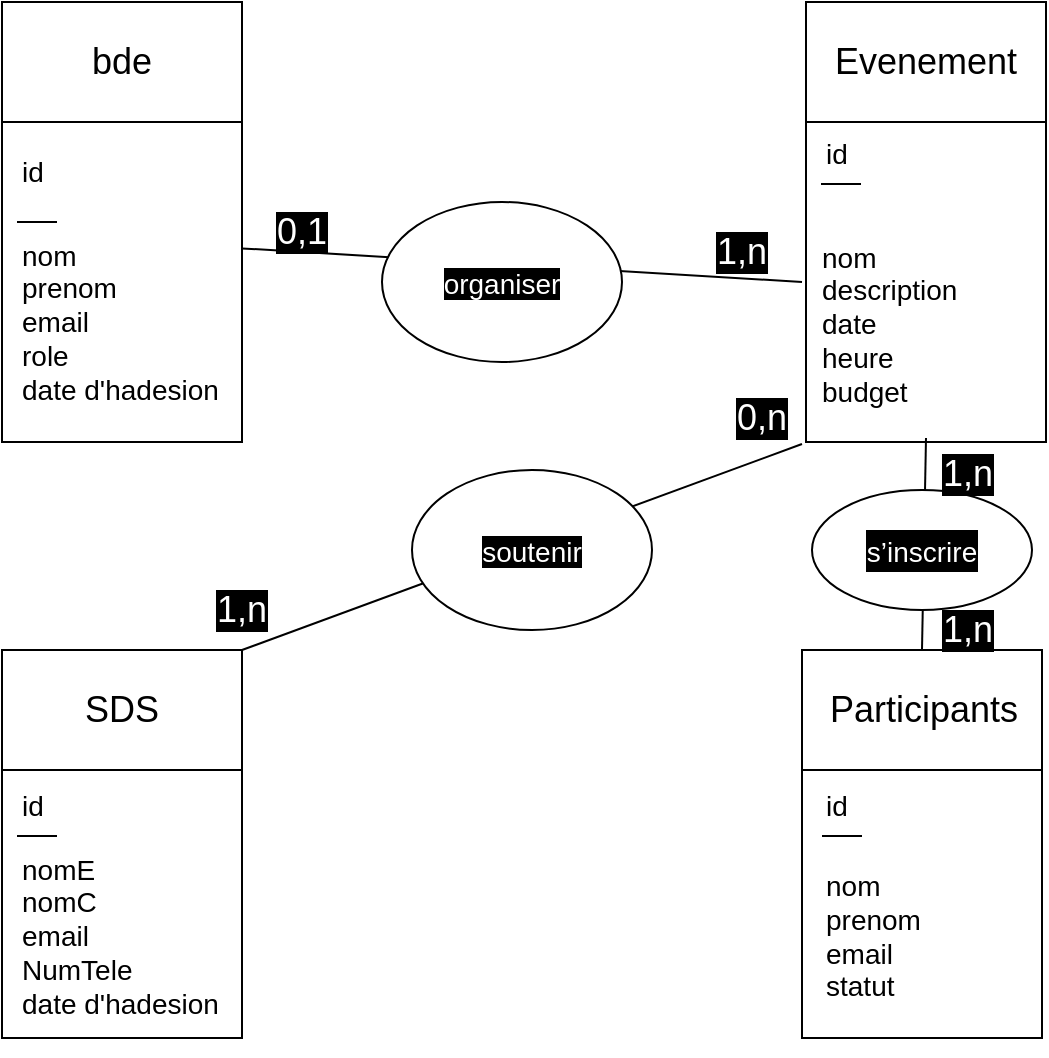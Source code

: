 <mxfile>
    <diagram id="ZIoZo630-lQ3SHKNAP0I" name="Page-1">
        <mxGraphModel dx="1091" dy="836" grid="1" gridSize="10" guides="1" tooltips="1" connect="1" arrows="1" fold="1" page="1" pageScale="1" pageWidth="850" pageHeight="1100" math="0" shadow="0">
            <root>
                <mxCell id="0"/>
                <mxCell id="1" parent="0"/>
                <mxCell id="4" value="" style="whiteSpace=wrap;html=1;" parent="1" vertex="1">
                    <mxGeometry x="160" y="334" width="120" height="194" as="geometry"/>
                </mxCell>
                <mxCell id="5" value="" style="whiteSpace=wrap;html=1;" parent="1" vertex="1">
                    <mxGeometry x="160" y="334" width="120" height="60" as="geometry"/>
                </mxCell>
                <mxCell id="6" value="" style="whiteSpace=wrap;html=1;" parent="1" vertex="1">
                    <mxGeometry x="160" y="10" width="120" height="220" as="geometry"/>
                </mxCell>
                <mxCell id="7" value="" style="whiteSpace=wrap;html=1;" parent="1" vertex="1">
                    <mxGeometry x="160" y="10" width="120" height="60" as="geometry"/>
                </mxCell>
                <mxCell id="8" value="" style="whiteSpace=wrap;html=1;" parent="1" vertex="1">
                    <mxGeometry x="560" y="334" width="120" height="194" as="geometry"/>
                </mxCell>
                <mxCell id="9" value="" style="whiteSpace=wrap;html=1;" parent="1" vertex="1">
                    <mxGeometry x="560" y="334" width="120" height="60" as="geometry"/>
                </mxCell>
                <mxCell id="10" value="" style="whiteSpace=wrap;html=1;" parent="1" vertex="1">
                    <mxGeometry x="562" y="10" width="120" height="220" as="geometry"/>
                </mxCell>
                <mxCell id="11" value="" style="whiteSpace=wrap;html=1;" parent="1" vertex="1">
                    <mxGeometry x="562" y="10" width="120" height="60" as="geometry"/>
                </mxCell>
                <mxCell id="12" value="&lt;font style=&quot;font-size: 18px;&quot;&gt;bde&lt;/font&gt;" style="text;strokeColor=none;align=center;fillColor=none;html=1;verticalAlign=middle;whiteSpace=wrap;rounded=0;" parent="1" vertex="1">
                    <mxGeometry x="190" y="25" width="60" height="30" as="geometry"/>
                </mxCell>
                <mxCell id="13" value="&lt;font style=&quot;font-size: 18px;&quot;&gt;SDS&lt;/font&gt;" style="text;strokeColor=none;align=center;fillColor=none;html=1;verticalAlign=middle;whiteSpace=wrap;rounded=0;" parent="1" vertex="1">
                    <mxGeometry x="190" y="349" width="60" height="30" as="geometry"/>
                </mxCell>
                <mxCell id="14" value="&lt;font style=&quot;font-size: 18px;&quot;&gt;Participants&lt;/font&gt;" style="text;strokeColor=none;align=center;fillColor=none;html=1;verticalAlign=middle;whiteSpace=wrap;rounded=0;" parent="1" vertex="1">
                    <mxGeometry x="591" y="349" width="60" height="30" as="geometry"/>
                </mxCell>
                <mxCell id="15" value="&lt;span style=&quot;font-size: 18px;&quot;&gt;Evenement&lt;/span&gt;" style="text;strokeColor=none;align=center;fillColor=none;html=1;verticalAlign=middle;whiteSpace=wrap;rounded=0;" parent="1" vertex="1">
                    <mxGeometry x="592" y="25" width="60" height="30" as="geometry"/>
                </mxCell>
                <mxCell id="19" value="&lt;font style=&quot;font-size: 14px;&quot;&gt;nom&lt;br&gt;prenom&lt;br&gt;email&lt;br&gt;role&lt;br&gt;date d'hadesion&lt;br&gt;&lt;/font&gt;" style="text;html=1;strokeColor=none;fillColor=none;align=left;verticalAlign=middle;whiteSpace=wrap;rounded=0;" parent="1" vertex="1">
                    <mxGeometry x="167.5" y="110" width="105" height="120" as="geometry"/>
                </mxCell>
                <mxCell id="20" value="&lt;span style=&quot;&quot;&gt;id&lt;/span&gt;" style="text;html=1;strokeColor=none;fillColor=none;align=left;verticalAlign=middle;whiteSpace=wrap;rounded=0;fontSize=14;" parent="1" vertex="1">
                    <mxGeometry x="167.5" y="80" width="60" height="30" as="geometry"/>
                </mxCell>
                <mxCell id="22" value="" style="endArrow=none;html=1;fontSize=18;" parent="1" edge="1">
                    <mxGeometry width="50" height="50" relative="1" as="geometry">
                        <mxPoint x="187.5" y="120" as="sourcePoint"/>
                        <mxPoint x="167.5" y="120" as="targetPoint"/>
                    </mxGeometry>
                </mxCell>
                <mxCell id="32" value="&lt;font style=&quot;font-size: 14px;&quot;&gt;nom&lt;br&gt;description&lt;br&gt;date&lt;br&gt;heure&lt;br&gt;budget&lt;br&gt;&lt;/font&gt;" style="text;html=1;strokeColor=none;fillColor=none;align=left;verticalAlign=middle;whiteSpace=wrap;rounded=0;" parent="1" vertex="1">
                    <mxGeometry x="567.5" y="111" width="105" height="120" as="geometry"/>
                </mxCell>
                <mxCell id="33" value="&lt;span style=&quot;&quot;&gt;id&lt;/span&gt;" style="text;html=1;strokeColor=none;fillColor=none;align=left;verticalAlign=middle;whiteSpace=wrap;rounded=0;fontSize=14;" parent="1" vertex="1">
                    <mxGeometry x="569.5" y="71" width="60" height="30" as="geometry"/>
                </mxCell>
                <mxCell id="34" value="" style="endArrow=none;html=1;fontSize=18;" parent="1" edge="1">
                    <mxGeometry width="50" height="50" relative="1" as="geometry">
                        <mxPoint x="589.5" y="101" as="sourcePoint"/>
                        <mxPoint x="569.5" y="101" as="targetPoint"/>
                    </mxGeometry>
                </mxCell>
                <mxCell id="35" value="&lt;font style=&quot;font-size: 14px;&quot;&gt;nomE&lt;br&gt;nomC&lt;br&gt;email&lt;br&gt;NumTele&lt;br&gt;date d'hadesion&lt;br&gt;&lt;/font&gt;" style="text;html=1;strokeColor=none;fillColor=none;align=left;verticalAlign=middle;whiteSpace=wrap;rounded=0;" parent="1" vertex="1">
                    <mxGeometry x="167.5" y="417" width="105" height="120" as="geometry"/>
                </mxCell>
                <mxCell id="36" value="&lt;span style=&quot;&quot;&gt;id&lt;/span&gt;" style="text;html=1;strokeColor=none;fillColor=none;align=left;verticalAlign=middle;whiteSpace=wrap;rounded=0;fontSize=14;" parent="1" vertex="1">
                    <mxGeometry x="167.5" y="397" width="60" height="30" as="geometry"/>
                </mxCell>
                <mxCell id="37" value="" style="endArrow=none;html=1;fontSize=18;" parent="1" edge="1">
                    <mxGeometry width="50" height="50" relative="1" as="geometry">
                        <mxPoint x="187.5" y="427" as="sourcePoint"/>
                        <mxPoint x="167.5" y="427" as="targetPoint"/>
                    </mxGeometry>
                </mxCell>
                <mxCell id="38" value="&lt;font style=&quot;font-size: 14px;&quot;&gt;nom&lt;br&gt;prenom&lt;br&gt;email&lt;br&gt;statut&lt;br&gt;&lt;/font&gt;" style="text;html=1;strokeColor=none;fillColor=none;align=left;verticalAlign=middle;whiteSpace=wrap;rounded=0;" parent="1" vertex="1">
                    <mxGeometry x="570" y="417" width="105" height="120" as="geometry"/>
                </mxCell>
                <mxCell id="39" value="&lt;span style=&quot;&quot;&gt;id&lt;/span&gt;" style="text;html=1;strokeColor=none;fillColor=none;align=left;verticalAlign=middle;whiteSpace=wrap;rounded=0;fontSize=14;" parent="1" vertex="1">
                    <mxGeometry x="570" y="397" width="60" height="30" as="geometry"/>
                </mxCell>
                <mxCell id="40" value="" style="endArrow=none;html=1;fontSize=18;" parent="1" edge="1">
                    <mxGeometry width="50" height="50" relative="1" as="geometry">
                        <mxPoint x="590" y="427" as="sourcePoint"/>
                        <mxPoint x="570" y="427" as="targetPoint"/>
                    </mxGeometry>
                </mxCell>
                <mxCell id="42" value="" style="endArrow=none;html=1;fontSize=18;exitX=1;exitY=0.56;exitDx=0;exitDy=0;exitPerimeter=0;" parent="1" source="6" edge="1">
                    <mxGeometry width="50" height="50" relative="1" as="geometry">
                        <mxPoint x="290" y="150" as="sourcePoint"/>
                        <mxPoint x="560" y="150" as="targetPoint"/>
                    </mxGeometry>
                </mxCell>
                <mxCell id="43" value="" style="ellipse;whiteSpace=wrap;html=1;fontSize=18;" parent="1" vertex="1">
                    <mxGeometry x="350" y="110" width="120" height="80" as="geometry"/>
                </mxCell>
                <mxCell id="46" value="" style="endArrow=none;html=1;fontSize=18;entryX=0.5;entryY=1;entryDx=0;entryDy=0;exitX=0.5;exitY=0;exitDx=0;exitDy=0;" parent="1" source="9" edge="1">
                    <mxGeometry width="50" height="50" relative="1" as="geometry">
                        <mxPoint x="622" y="358" as="sourcePoint"/>
                        <mxPoint x="622" y="228" as="targetPoint"/>
                    </mxGeometry>
                </mxCell>
                <mxCell id="47" value="" style="ellipse;whiteSpace=wrap;html=1;fontSize=18;" parent="1" vertex="1">
                    <mxGeometry x="565" y="254" width="110" height="60" as="geometry"/>
                </mxCell>
                <mxCell id="48" value="" style="endArrow=none;html=1;fontSize=18;exitX=1;exitY=0;exitDx=0;exitDy=0;" parent="1" source="5" edge="1">
                    <mxGeometry width="50" height="50" relative="1" as="geometry">
                        <mxPoint x="410" y="331" as="sourcePoint"/>
                        <mxPoint x="560" y="231" as="targetPoint"/>
                    </mxGeometry>
                </mxCell>
                <mxCell id="49" value="" style="ellipse;whiteSpace=wrap;html=1;fontSize=18;" parent="1" vertex="1">
                    <mxGeometry x="365" y="244" width="120" height="80" as="geometry"/>
                </mxCell>
                <mxCell id="50" value="&lt;span style=&quot;font-family: &amp;quot;Nunito Sans&amp;quot;, sans-serif; font-size: 14px; text-align: start; background-color: rgb(0, 0, 0);&quot;&gt;&lt;font color=&quot;#ffffff&quot;&gt;soutenir&lt;/font&gt;&lt;/span&gt;" style="text;html=1;strokeColor=none;fillColor=none;align=center;verticalAlign=middle;whiteSpace=wrap;rounded=0;fontSize=18;" parent="1" vertex="1">
                    <mxGeometry x="395" y="269" width="60" height="30" as="geometry"/>
                </mxCell>
                <mxCell id="51" value="&lt;span style=&quot;font-family: &amp;quot;Nunito Sans&amp;quot;, sans-serif; font-size: 14px; text-align: start; background-color: rgb(0, 0, 0);&quot;&gt;s’inscrire&lt;/span&gt;" style="text;html=1;strokeColor=none;fillColor=none;align=center;verticalAlign=middle;whiteSpace=wrap;rounded=0;labelBackgroundColor=#000000;fontSize=18;fontColor=#FFFFFF;" parent="1" vertex="1">
                    <mxGeometry x="590" y="269" width="60" height="30" as="geometry"/>
                </mxCell>
                <mxCell id="53" value="&lt;span style=&quot;font-family: &amp;quot;Nunito Sans&amp;quot;, sans-serif; font-size: 14px; text-align: start; background-color: rgb(0, 0, 0);&quot;&gt;&lt;font color=&quot;#ffffff&quot;&gt;organiser&lt;/font&gt;&lt;/span&gt;" style="text;html=1;strokeColor=none;fillColor=none;align=center;verticalAlign=middle;whiteSpace=wrap;rounded=0;fontSize=18;" parent="1" vertex="1">
                    <mxGeometry x="380" y="135" width="60" height="30" as="geometry"/>
                </mxCell>
                <mxCell id="54" value="1,n" style="text;html=1;strokeColor=none;fillColor=none;align=center;verticalAlign=middle;whiteSpace=wrap;rounded=0;labelBackgroundColor=#000000;fontSize=18;fontColor=#FFFFFF;" parent="1" vertex="1">
                    <mxGeometry x="500" y="120" width="60" height="30" as="geometry"/>
                </mxCell>
                <mxCell id="55" value="0,1" style="text;html=1;strokeColor=none;fillColor=none;align=center;verticalAlign=middle;whiteSpace=wrap;rounded=0;labelBackgroundColor=#000000;fontSize=18;fontColor=#FFFFFF;" parent="1" vertex="1">
                    <mxGeometry x="280" y="110" width="60" height="30" as="geometry"/>
                </mxCell>
                <mxCell id="57" value="1,n" style="text;html=1;strokeColor=none;fillColor=none;align=center;verticalAlign=middle;whiteSpace=wrap;rounded=0;labelBackgroundColor=#000000;fontSize=18;fontColor=#FFFFFF;" parent="1" vertex="1">
                    <mxGeometry x="622.5" y="314" width="40" height="20" as="geometry"/>
                </mxCell>
                <mxCell id="58" value="1,n" style="text;html=1;strokeColor=none;fillColor=none;align=center;verticalAlign=middle;whiteSpace=wrap;rounded=0;labelBackgroundColor=#000000;fontSize=18;fontColor=#FFFFFF;" parent="1" vertex="1">
                    <mxGeometry x="612.5" y="231" width="60" height="30" as="geometry"/>
                </mxCell>
                <mxCell id="59" value="1,n" style="text;html=1;strokeColor=none;fillColor=none;align=center;verticalAlign=middle;whiteSpace=wrap;rounded=0;labelBackgroundColor=#000000;fontSize=18;fontColor=#FFFFFF;" parent="1" vertex="1">
                    <mxGeometry x="250" y="299" width="60" height="30" as="geometry"/>
                </mxCell>
                <mxCell id="60" value="0,n" style="text;html=1;strokeColor=none;fillColor=none;align=center;verticalAlign=middle;whiteSpace=wrap;rounded=0;labelBackgroundColor=#000000;fontSize=18;fontColor=#FFFFFF;" parent="1" vertex="1">
                    <mxGeometry x="510" y="203" width="60" height="30" as="geometry"/>
                </mxCell>
            </root>
        </mxGraphModel>
    </diagram>
</mxfile>